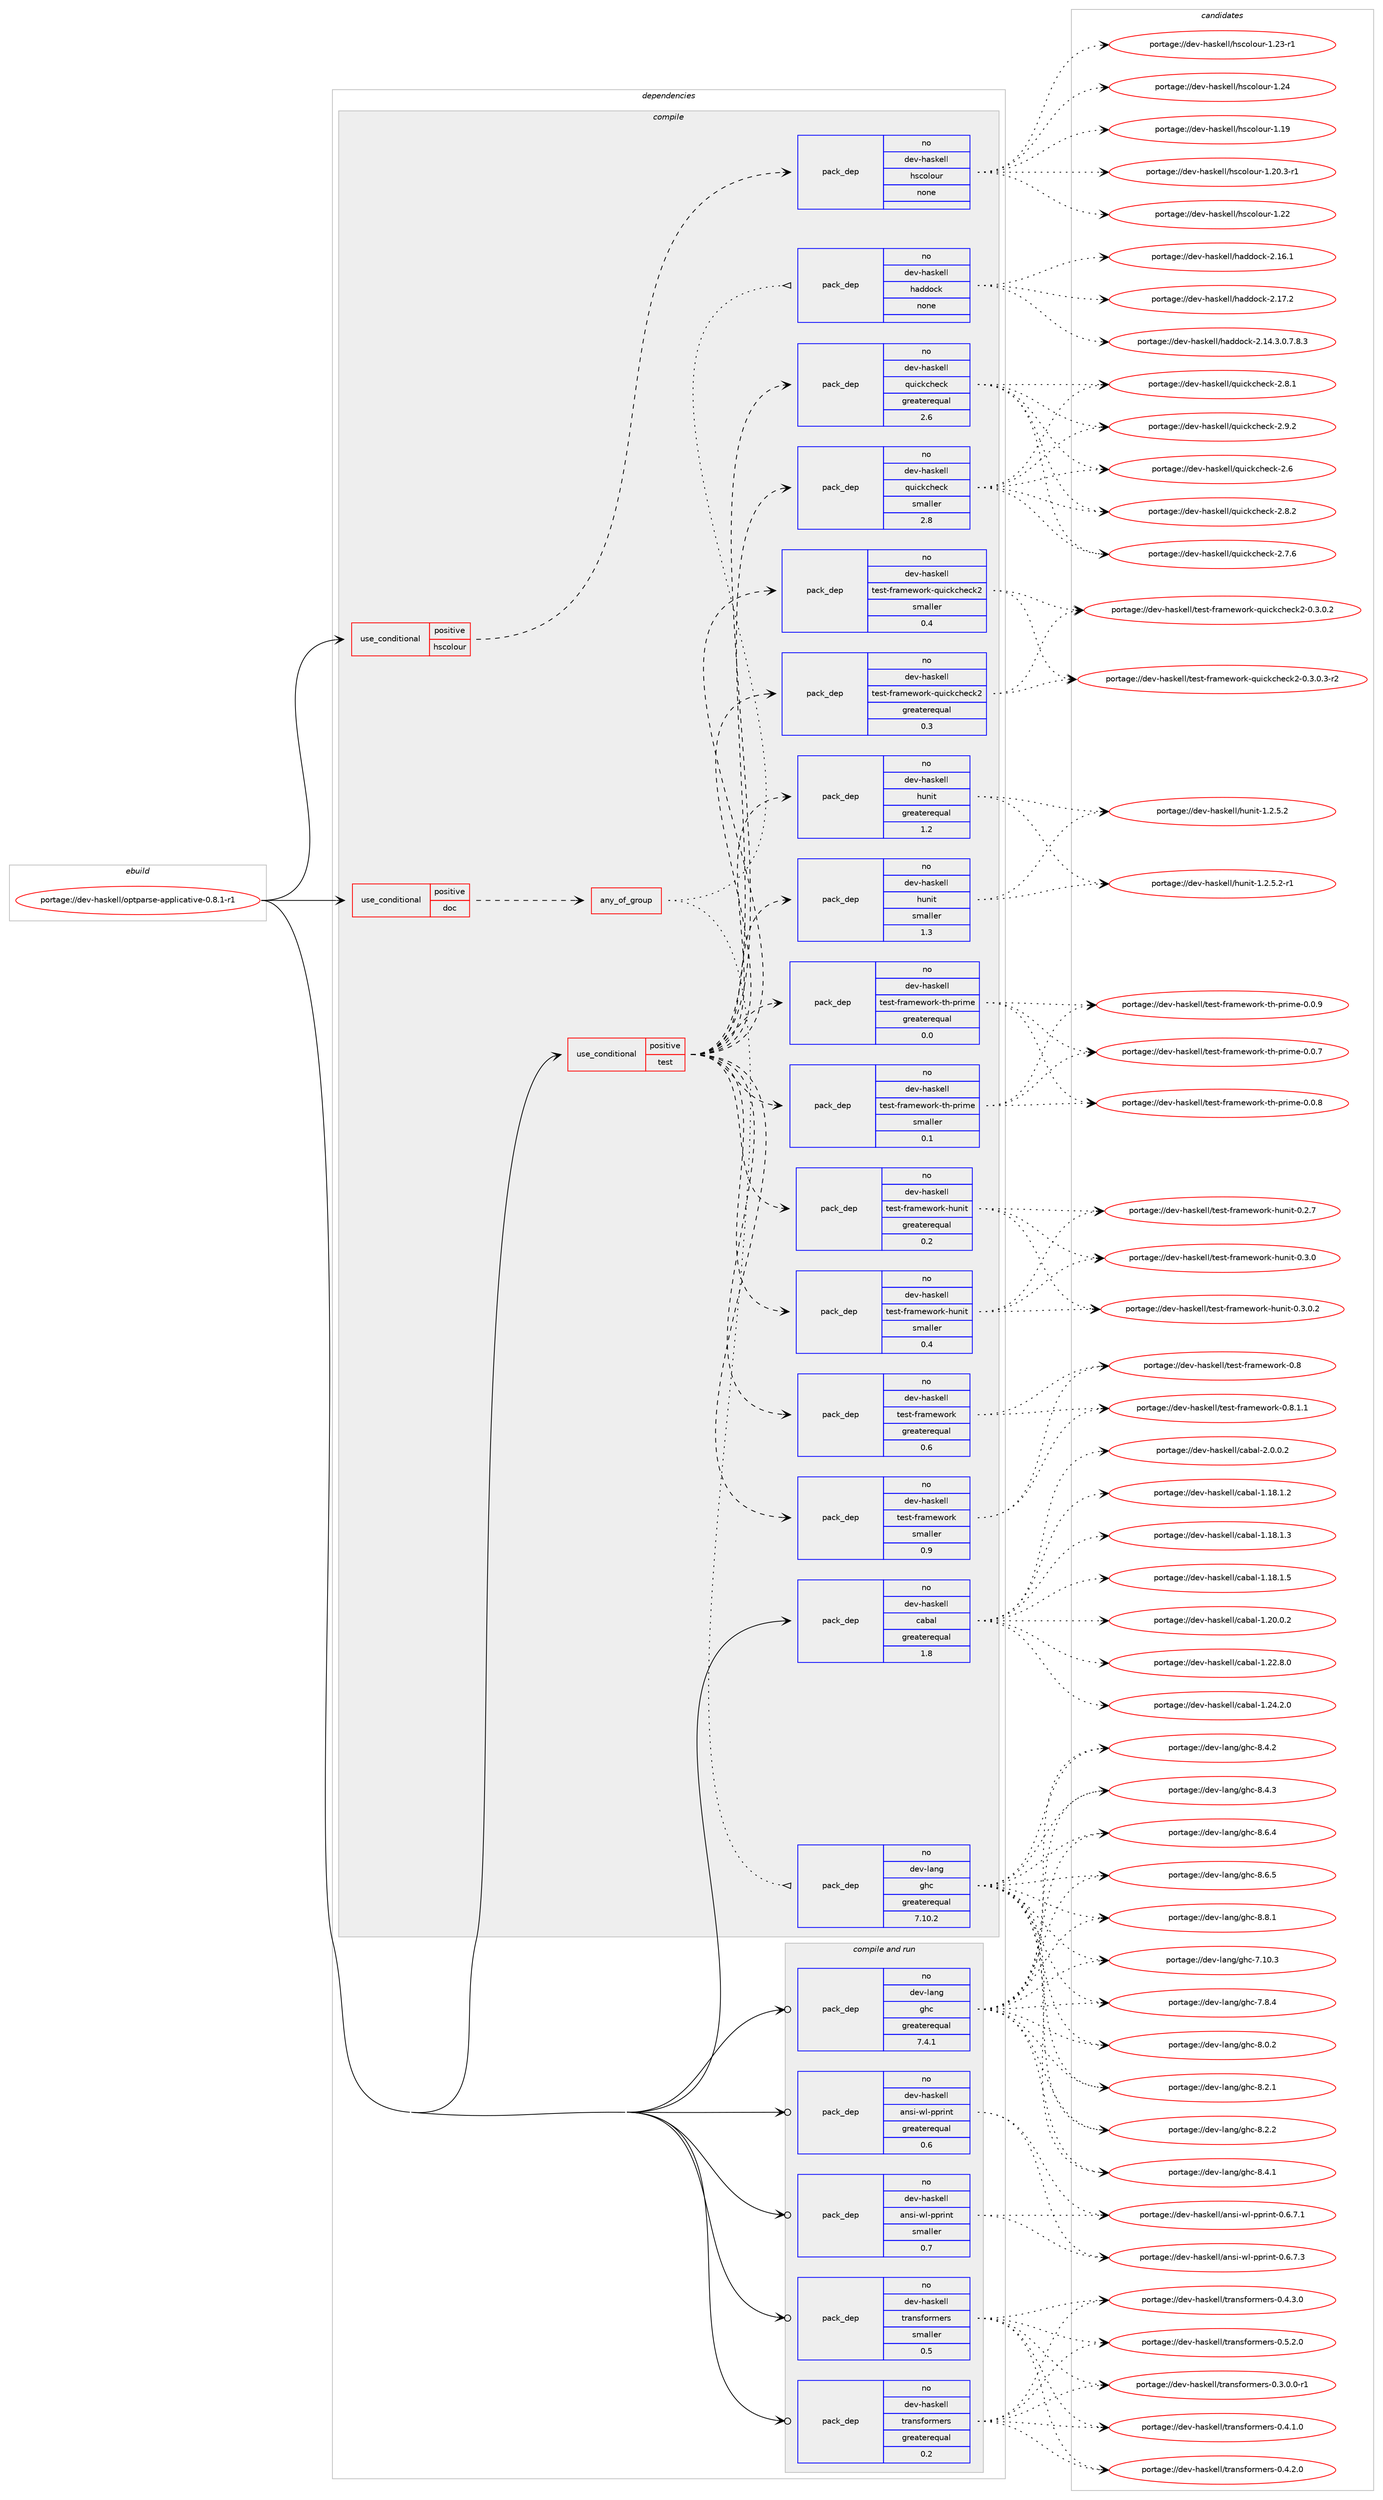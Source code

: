 digraph prolog {

# *************
# Graph options
# *************

newrank=true;
concentrate=true;
compound=true;
graph [rankdir=LR,fontname=Helvetica,fontsize=10,ranksep=1.5];#, ranksep=2.5, nodesep=0.2];
edge  [arrowhead=vee];
node  [fontname=Helvetica,fontsize=10];

# **********
# The ebuild
# **********

subgraph cluster_leftcol {
color=gray;
rank=same;
label=<<i>ebuild</i>>;
id [label="portage://dev-haskell/optparse-applicative-0.8.1-r1", color=red, width=4, href="../dev-haskell/optparse-applicative-0.8.1-r1.svg"];
}

# ****************
# The dependencies
# ****************

subgraph cluster_midcol {
color=gray;
label=<<i>dependencies</i>>;
subgraph cluster_compile {
fillcolor="#eeeeee";
style=filled;
label=<<i>compile</i>>;
subgraph cond16442 {
dependency75917 [label=<<TABLE BORDER="0" CELLBORDER="1" CELLSPACING="0" CELLPADDING="4"><TR><TD ROWSPAN="3" CELLPADDING="10">use_conditional</TD></TR><TR><TD>positive</TD></TR><TR><TD>doc</TD></TR></TABLE>>, shape=none, color=red];
subgraph any2121 {
dependency75918 [label=<<TABLE BORDER="0" CELLBORDER="1" CELLSPACING="0" CELLPADDING="4"><TR><TD CELLPADDING="10">any_of_group</TD></TR></TABLE>>, shape=none, color=red];subgraph pack57297 {
dependency75919 [label=<<TABLE BORDER="0" CELLBORDER="1" CELLSPACING="0" CELLPADDING="4" WIDTH="220"><TR><TD ROWSPAN="6" CELLPADDING="30">pack_dep</TD></TR><TR><TD WIDTH="110">no</TD></TR><TR><TD>dev-haskell</TD></TR><TR><TD>haddock</TD></TR><TR><TD>none</TD></TR><TR><TD></TD></TR></TABLE>>, shape=none, color=blue];
}
dependency75918:e -> dependency75919:w [weight=20,style="dotted",arrowhead="oinv"];
subgraph pack57298 {
dependency75920 [label=<<TABLE BORDER="0" CELLBORDER="1" CELLSPACING="0" CELLPADDING="4" WIDTH="220"><TR><TD ROWSPAN="6" CELLPADDING="30">pack_dep</TD></TR><TR><TD WIDTH="110">no</TD></TR><TR><TD>dev-lang</TD></TR><TR><TD>ghc</TD></TR><TR><TD>greaterequal</TD></TR><TR><TD>7.10.2</TD></TR></TABLE>>, shape=none, color=blue];
}
dependency75918:e -> dependency75920:w [weight=20,style="dotted",arrowhead="oinv"];
}
dependency75917:e -> dependency75918:w [weight=20,style="dashed",arrowhead="vee"];
}
id:e -> dependency75917:w [weight=20,style="solid",arrowhead="vee"];
subgraph cond16443 {
dependency75921 [label=<<TABLE BORDER="0" CELLBORDER="1" CELLSPACING="0" CELLPADDING="4"><TR><TD ROWSPAN="3" CELLPADDING="10">use_conditional</TD></TR><TR><TD>positive</TD></TR><TR><TD>hscolour</TD></TR></TABLE>>, shape=none, color=red];
subgraph pack57299 {
dependency75922 [label=<<TABLE BORDER="0" CELLBORDER="1" CELLSPACING="0" CELLPADDING="4" WIDTH="220"><TR><TD ROWSPAN="6" CELLPADDING="30">pack_dep</TD></TR><TR><TD WIDTH="110">no</TD></TR><TR><TD>dev-haskell</TD></TR><TR><TD>hscolour</TD></TR><TR><TD>none</TD></TR><TR><TD></TD></TR></TABLE>>, shape=none, color=blue];
}
dependency75921:e -> dependency75922:w [weight=20,style="dashed",arrowhead="vee"];
}
id:e -> dependency75921:w [weight=20,style="solid",arrowhead="vee"];
subgraph cond16444 {
dependency75923 [label=<<TABLE BORDER="0" CELLBORDER="1" CELLSPACING="0" CELLPADDING="4"><TR><TD ROWSPAN="3" CELLPADDING="10">use_conditional</TD></TR><TR><TD>positive</TD></TR><TR><TD>test</TD></TR></TABLE>>, shape=none, color=red];
subgraph pack57300 {
dependency75924 [label=<<TABLE BORDER="0" CELLBORDER="1" CELLSPACING="0" CELLPADDING="4" WIDTH="220"><TR><TD ROWSPAN="6" CELLPADDING="30">pack_dep</TD></TR><TR><TD WIDTH="110">no</TD></TR><TR><TD>dev-haskell</TD></TR><TR><TD>hunit</TD></TR><TR><TD>greaterequal</TD></TR><TR><TD>1.2</TD></TR></TABLE>>, shape=none, color=blue];
}
dependency75923:e -> dependency75924:w [weight=20,style="dashed",arrowhead="vee"];
subgraph pack57301 {
dependency75925 [label=<<TABLE BORDER="0" CELLBORDER="1" CELLSPACING="0" CELLPADDING="4" WIDTH="220"><TR><TD ROWSPAN="6" CELLPADDING="30">pack_dep</TD></TR><TR><TD WIDTH="110">no</TD></TR><TR><TD>dev-haskell</TD></TR><TR><TD>hunit</TD></TR><TR><TD>smaller</TD></TR><TR><TD>1.3</TD></TR></TABLE>>, shape=none, color=blue];
}
dependency75923:e -> dependency75925:w [weight=20,style="dashed",arrowhead="vee"];
subgraph pack57302 {
dependency75926 [label=<<TABLE BORDER="0" CELLBORDER="1" CELLSPACING="0" CELLPADDING="4" WIDTH="220"><TR><TD ROWSPAN="6" CELLPADDING="30">pack_dep</TD></TR><TR><TD WIDTH="110">no</TD></TR><TR><TD>dev-haskell</TD></TR><TR><TD>quickcheck</TD></TR><TR><TD>greaterequal</TD></TR><TR><TD>2.6</TD></TR></TABLE>>, shape=none, color=blue];
}
dependency75923:e -> dependency75926:w [weight=20,style="dashed",arrowhead="vee"];
subgraph pack57303 {
dependency75927 [label=<<TABLE BORDER="0" CELLBORDER="1" CELLSPACING="0" CELLPADDING="4" WIDTH="220"><TR><TD ROWSPAN="6" CELLPADDING="30">pack_dep</TD></TR><TR><TD WIDTH="110">no</TD></TR><TR><TD>dev-haskell</TD></TR><TR><TD>quickcheck</TD></TR><TR><TD>smaller</TD></TR><TR><TD>2.8</TD></TR></TABLE>>, shape=none, color=blue];
}
dependency75923:e -> dependency75927:w [weight=20,style="dashed",arrowhead="vee"];
subgraph pack57304 {
dependency75928 [label=<<TABLE BORDER="0" CELLBORDER="1" CELLSPACING="0" CELLPADDING="4" WIDTH="220"><TR><TD ROWSPAN="6" CELLPADDING="30">pack_dep</TD></TR><TR><TD WIDTH="110">no</TD></TR><TR><TD>dev-haskell</TD></TR><TR><TD>test-framework</TD></TR><TR><TD>greaterequal</TD></TR><TR><TD>0.6</TD></TR></TABLE>>, shape=none, color=blue];
}
dependency75923:e -> dependency75928:w [weight=20,style="dashed",arrowhead="vee"];
subgraph pack57305 {
dependency75929 [label=<<TABLE BORDER="0" CELLBORDER="1" CELLSPACING="0" CELLPADDING="4" WIDTH="220"><TR><TD ROWSPAN="6" CELLPADDING="30">pack_dep</TD></TR><TR><TD WIDTH="110">no</TD></TR><TR><TD>dev-haskell</TD></TR><TR><TD>test-framework</TD></TR><TR><TD>smaller</TD></TR><TR><TD>0.9</TD></TR></TABLE>>, shape=none, color=blue];
}
dependency75923:e -> dependency75929:w [weight=20,style="dashed",arrowhead="vee"];
subgraph pack57306 {
dependency75930 [label=<<TABLE BORDER="0" CELLBORDER="1" CELLSPACING="0" CELLPADDING="4" WIDTH="220"><TR><TD ROWSPAN="6" CELLPADDING="30">pack_dep</TD></TR><TR><TD WIDTH="110">no</TD></TR><TR><TD>dev-haskell</TD></TR><TR><TD>test-framework-hunit</TD></TR><TR><TD>greaterequal</TD></TR><TR><TD>0.2</TD></TR></TABLE>>, shape=none, color=blue];
}
dependency75923:e -> dependency75930:w [weight=20,style="dashed",arrowhead="vee"];
subgraph pack57307 {
dependency75931 [label=<<TABLE BORDER="0" CELLBORDER="1" CELLSPACING="0" CELLPADDING="4" WIDTH="220"><TR><TD ROWSPAN="6" CELLPADDING="30">pack_dep</TD></TR><TR><TD WIDTH="110">no</TD></TR><TR><TD>dev-haskell</TD></TR><TR><TD>test-framework-hunit</TD></TR><TR><TD>smaller</TD></TR><TR><TD>0.4</TD></TR></TABLE>>, shape=none, color=blue];
}
dependency75923:e -> dependency75931:w [weight=20,style="dashed",arrowhead="vee"];
subgraph pack57308 {
dependency75932 [label=<<TABLE BORDER="0" CELLBORDER="1" CELLSPACING="0" CELLPADDING="4" WIDTH="220"><TR><TD ROWSPAN="6" CELLPADDING="30">pack_dep</TD></TR><TR><TD WIDTH="110">no</TD></TR><TR><TD>dev-haskell</TD></TR><TR><TD>test-framework-quickcheck2</TD></TR><TR><TD>greaterequal</TD></TR><TR><TD>0.3</TD></TR></TABLE>>, shape=none, color=blue];
}
dependency75923:e -> dependency75932:w [weight=20,style="dashed",arrowhead="vee"];
subgraph pack57309 {
dependency75933 [label=<<TABLE BORDER="0" CELLBORDER="1" CELLSPACING="0" CELLPADDING="4" WIDTH="220"><TR><TD ROWSPAN="6" CELLPADDING="30">pack_dep</TD></TR><TR><TD WIDTH="110">no</TD></TR><TR><TD>dev-haskell</TD></TR><TR><TD>test-framework-quickcheck2</TD></TR><TR><TD>smaller</TD></TR><TR><TD>0.4</TD></TR></TABLE>>, shape=none, color=blue];
}
dependency75923:e -> dependency75933:w [weight=20,style="dashed",arrowhead="vee"];
subgraph pack57310 {
dependency75934 [label=<<TABLE BORDER="0" CELLBORDER="1" CELLSPACING="0" CELLPADDING="4" WIDTH="220"><TR><TD ROWSPAN="6" CELLPADDING="30">pack_dep</TD></TR><TR><TD WIDTH="110">no</TD></TR><TR><TD>dev-haskell</TD></TR><TR><TD>test-framework-th-prime</TD></TR><TR><TD>greaterequal</TD></TR><TR><TD>0.0</TD></TR></TABLE>>, shape=none, color=blue];
}
dependency75923:e -> dependency75934:w [weight=20,style="dashed",arrowhead="vee"];
subgraph pack57311 {
dependency75935 [label=<<TABLE BORDER="0" CELLBORDER="1" CELLSPACING="0" CELLPADDING="4" WIDTH="220"><TR><TD ROWSPAN="6" CELLPADDING="30">pack_dep</TD></TR><TR><TD WIDTH="110">no</TD></TR><TR><TD>dev-haskell</TD></TR><TR><TD>test-framework-th-prime</TD></TR><TR><TD>smaller</TD></TR><TR><TD>0.1</TD></TR></TABLE>>, shape=none, color=blue];
}
dependency75923:e -> dependency75935:w [weight=20,style="dashed",arrowhead="vee"];
}
id:e -> dependency75923:w [weight=20,style="solid",arrowhead="vee"];
subgraph pack57312 {
dependency75936 [label=<<TABLE BORDER="0" CELLBORDER="1" CELLSPACING="0" CELLPADDING="4" WIDTH="220"><TR><TD ROWSPAN="6" CELLPADDING="30">pack_dep</TD></TR><TR><TD WIDTH="110">no</TD></TR><TR><TD>dev-haskell</TD></TR><TR><TD>cabal</TD></TR><TR><TD>greaterequal</TD></TR><TR><TD>1.8</TD></TR></TABLE>>, shape=none, color=blue];
}
id:e -> dependency75936:w [weight=20,style="solid",arrowhead="vee"];
}
subgraph cluster_compileandrun {
fillcolor="#eeeeee";
style=filled;
label=<<i>compile and run</i>>;
subgraph pack57313 {
dependency75937 [label=<<TABLE BORDER="0" CELLBORDER="1" CELLSPACING="0" CELLPADDING="4" WIDTH="220"><TR><TD ROWSPAN="6" CELLPADDING="30">pack_dep</TD></TR><TR><TD WIDTH="110">no</TD></TR><TR><TD>dev-haskell</TD></TR><TR><TD>ansi-wl-pprint</TD></TR><TR><TD>greaterequal</TD></TR><TR><TD>0.6</TD></TR></TABLE>>, shape=none, color=blue];
}
id:e -> dependency75937:w [weight=20,style="solid",arrowhead="odotvee"];
subgraph pack57314 {
dependency75938 [label=<<TABLE BORDER="0" CELLBORDER="1" CELLSPACING="0" CELLPADDING="4" WIDTH="220"><TR><TD ROWSPAN="6" CELLPADDING="30">pack_dep</TD></TR><TR><TD WIDTH="110">no</TD></TR><TR><TD>dev-haskell</TD></TR><TR><TD>ansi-wl-pprint</TD></TR><TR><TD>smaller</TD></TR><TR><TD>0.7</TD></TR></TABLE>>, shape=none, color=blue];
}
id:e -> dependency75938:w [weight=20,style="solid",arrowhead="odotvee"];
subgraph pack57315 {
dependency75939 [label=<<TABLE BORDER="0" CELLBORDER="1" CELLSPACING="0" CELLPADDING="4" WIDTH="220"><TR><TD ROWSPAN="6" CELLPADDING="30">pack_dep</TD></TR><TR><TD WIDTH="110">no</TD></TR><TR><TD>dev-haskell</TD></TR><TR><TD>transformers</TD></TR><TR><TD>greaterequal</TD></TR><TR><TD>0.2</TD></TR></TABLE>>, shape=none, color=blue];
}
id:e -> dependency75939:w [weight=20,style="solid",arrowhead="odotvee"];
subgraph pack57316 {
dependency75940 [label=<<TABLE BORDER="0" CELLBORDER="1" CELLSPACING="0" CELLPADDING="4" WIDTH="220"><TR><TD ROWSPAN="6" CELLPADDING="30">pack_dep</TD></TR><TR><TD WIDTH="110">no</TD></TR><TR><TD>dev-haskell</TD></TR><TR><TD>transformers</TD></TR><TR><TD>smaller</TD></TR><TR><TD>0.5</TD></TR></TABLE>>, shape=none, color=blue];
}
id:e -> dependency75940:w [weight=20,style="solid",arrowhead="odotvee"];
subgraph pack57317 {
dependency75941 [label=<<TABLE BORDER="0" CELLBORDER="1" CELLSPACING="0" CELLPADDING="4" WIDTH="220"><TR><TD ROWSPAN="6" CELLPADDING="30">pack_dep</TD></TR><TR><TD WIDTH="110">no</TD></TR><TR><TD>dev-lang</TD></TR><TR><TD>ghc</TD></TR><TR><TD>greaterequal</TD></TR><TR><TD>7.4.1</TD></TR></TABLE>>, shape=none, color=blue];
}
id:e -> dependency75941:w [weight=20,style="solid",arrowhead="odotvee"];
}
subgraph cluster_run {
fillcolor="#eeeeee";
style=filled;
label=<<i>run</i>>;
}
}

# **************
# The candidates
# **************

subgraph cluster_choices {
rank=same;
color=gray;
label=<<i>candidates</i>>;

subgraph choice57297 {
color=black;
nodesep=1;
choiceportage1001011184510497115107101108108471049710010011199107455046495246514648465546564651 [label="portage://dev-haskell/haddock-2.14.3.0.7.8.3", color=red, width=4,href="../dev-haskell/haddock-2.14.3.0.7.8.3.svg"];
choiceportage100101118451049711510710110810847104971001001119910745504649544649 [label="portage://dev-haskell/haddock-2.16.1", color=red, width=4,href="../dev-haskell/haddock-2.16.1.svg"];
choiceportage100101118451049711510710110810847104971001001119910745504649554650 [label="portage://dev-haskell/haddock-2.17.2", color=red, width=4,href="../dev-haskell/haddock-2.17.2.svg"];
dependency75919:e -> choiceportage1001011184510497115107101108108471049710010011199107455046495246514648465546564651:w [style=dotted,weight="100"];
dependency75919:e -> choiceportage100101118451049711510710110810847104971001001119910745504649544649:w [style=dotted,weight="100"];
dependency75919:e -> choiceportage100101118451049711510710110810847104971001001119910745504649554650:w [style=dotted,weight="100"];
}
subgraph choice57298 {
color=black;
nodesep=1;
choiceportage1001011184510897110103471031049945554649484651 [label="portage://dev-lang/ghc-7.10.3", color=red, width=4,href="../dev-lang/ghc-7.10.3.svg"];
choiceportage10010111845108971101034710310499455546564652 [label="portage://dev-lang/ghc-7.8.4", color=red, width=4,href="../dev-lang/ghc-7.8.4.svg"];
choiceportage10010111845108971101034710310499455646484650 [label="portage://dev-lang/ghc-8.0.2", color=red, width=4,href="../dev-lang/ghc-8.0.2.svg"];
choiceportage10010111845108971101034710310499455646504649 [label="portage://dev-lang/ghc-8.2.1", color=red, width=4,href="../dev-lang/ghc-8.2.1.svg"];
choiceportage10010111845108971101034710310499455646504650 [label="portage://dev-lang/ghc-8.2.2", color=red, width=4,href="../dev-lang/ghc-8.2.2.svg"];
choiceportage10010111845108971101034710310499455646524649 [label="portage://dev-lang/ghc-8.4.1", color=red, width=4,href="../dev-lang/ghc-8.4.1.svg"];
choiceportage10010111845108971101034710310499455646524650 [label="portage://dev-lang/ghc-8.4.2", color=red, width=4,href="../dev-lang/ghc-8.4.2.svg"];
choiceportage10010111845108971101034710310499455646524651 [label="portage://dev-lang/ghc-8.4.3", color=red, width=4,href="../dev-lang/ghc-8.4.3.svg"];
choiceportage10010111845108971101034710310499455646544652 [label="portage://dev-lang/ghc-8.6.4", color=red, width=4,href="../dev-lang/ghc-8.6.4.svg"];
choiceportage10010111845108971101034710310499455646544653 [label="portage://dev-lang/ghc-8.6.5", color=red, width=4,href="../dev-lang/ghc-8.6.5.svg"];
choiceportage10010111845108971101034710310499455646564649 [label="portage://dev-lang/ghc-8.8.1", color=red, width=4,href="../dev-lang/ghc-8.8.1.svg"];
dependency75920:e -> choiceportage1001011184510897110103471031049945554649484651:w [style=dotted,weight="100"];
dependency75920:e -> choiceportage10010111845108971101034710310499455546564652:w [style=dotted,weight="100"];
dependency75920:e -> choiceportage10010111845108971101034710310499455646484650:w [style=dotted,weight="100"];
dependency75920:e -> choiceportage10010111845108971101034710310499455646504649:w [style=dotted,weight="100"];
dependency75920:e -> choiceportage10010111845108971101034710310499455646504650:w [style=dotted,weight="100"];
dependency75920:e -> choiceportage10010111845108971101034710310499455646524649:w [style=dotted,weight="100"];
dependency75920:e -> choiceportage10010111845108971101034710310499455646524650:w [style=dotted,weight="100"];
dependency75920:e -> choiceportage10010111845108971101034710310499455646524651:w [style=dotted,weight="100"];
dependency75920:e -> choiceportage10010111845108971101034710310499455646544652:w [style=dotted,weight="100"];
dependency75920:e -> choiceportage10010111845108971101034710310499455646544653:w [style=dotted,weight="100"];
dependency75920:e -> choiceportage10010111845108971101034710310499455646564649:w [style=dotted,weight="100"];
}
subgraph choice57299 {
color=black;
nodesep=1;
choiceportage100101118451049711510710110810847104115991111081111171144549464957 [label="portage://dev-haskell/hscolour-1.19", color=red, width=4,href="../dev-haskell/hscolour-1.19.svg"];
choiceportage10010111845104971151071011081084710411599111108111117114454946504846514511449 [label="portage://dev-haskell/hscolour-1.20.3-r1", color=red, width=4,href="../dev-haskell/hscolour-1.20.3-r1.svg"];
choiceportage100101118451049711510710110810847104115991111081111171144549465050 [label="portage://dev-haskell/hscolour-1.22", color=red, width=4,href="../dev-haskell/hscolour-1.22.svg"];
choiceportage1001011184510497115107101108108471041159911110811111711445494650514511449 [label="portage://dev-haskell/hscolour-1.23-r1", color=red, width=4,href="../dev-haskell/hscolour-1.23-r1.svg"];
choiceportage100101118451049711510710110810847104115991111081111171144549465052 [label="portage://dev-haskell/hscolour-1.24", color=red, width=4,href="../dev-haskell/hscolour-1.24.svg"];
dependency75922:e -> choiceportage100101118451049711510710110810847104115991111081111171144549464957:w [style=dotted,weight="100"];
dependency75922:e -> choiceportage10010111845104971151071011081084710411599111108111117114454946504846514511449:w [style=dotted,weight="100"];
dependency75922:e -> choiceportage100101118451049711510710110810847104115991111081111171144549465050:w [style=dotted,weight="100"];
dependency75922:e -> choiceportage1001011184510497115107101108108471041159911110811111711445494650514511449:w [style=dotted,weight="100"];
dependency75922:e -> choiceportage100101118451049711510710110810847104115991111081111171144549465052:w [style=dotted,weight="100"];
}
subgraph choice57300 {
color=black;
nodesep=1;
choiceportage1001011184510497115107101108108471041171101051164549465046534650 [label="portage://dev-haskell/hunit-1.2.5.2", color=red, width=4,href="../dev-haskell/hunit-1.2.5.2.svg"];
choiceportage10010111845104971151071011081084710411711010511645494650465346504511449 [label="portage://dev-haskell/hunit-1.2.5.2-r1", color=red, width=4,href="../dev-haskell/hunit-1.2.5.2-r1.svg"];
dependency75924:e -> choiceportage1001011184510497115107101108108471041171101051164549465046534650:w [style=dotted,weight="100"];
dependency75924:e -> choiceportage10010111845104971151071011081084710411711010511645494650465346504511449:w [style=dotted,weight="100"];
}
subgraph choice57301 {
color=black;
nodesep=1;
choiceportage1001011184510497115107101108108471041171101051164549465046534650 [label="portage://dev-haskell/hunit-1.2.5.2", color=red, width=4,href="../dev-haskell/hunit-1.2.5.2.svg"];
choiceportage10010111845104971151071011081084710411711010511645494650465346504511449 [label="portage://dev-haskell/hunit-1.2.5.2-r1", color=red, width=4,href="../dev-haskell/hunit-1.2.5.2-r1.svg"];
dependency75925:e -> choiceportage1001011184510497115107101108108471041171101051164549465046534650:w [style=dotted,weight="100"];
dependency75925:e -> choiceportage10010111845104971151071011081084710411711010511645494650465346504511449:w [style=dotted,weight="100"];
}
subgraph choice57302 {
color=black;
nodesep=1;
choiceportage10010111845104971151071011081084711311710599107991041019910745504654 [label="portage://dev-haskell/quickcheck-2.6", color=red, width=4,href="../dev-haskell/quickcheck-2.6.svg"];
choiceportage100101118451049711510710110810847113117105991079910410199107455046554654 [label="portage://dev-haskell/quickcheck-2.7.6", color=red, width=4,href="../dev-haskell/quickcheck-2.7.6.svg"];
choiceportage100101118451049711510710110810847113117105991079910410199107455046564649 [label="portage://dev-haskell/quickcheck-2.8.1", color=red, width=4,href="../dev-haskell/quickcheck-2.8.1.svg"];
choiceportage100101118451049711510710110810847113117105991079910410199107455046564650 [label="portage://dev-haskell/quickcheck-2.8.2", color=red, width=4,href="../dev-haskell/quickcheck-2.8.2.svg"];
choiceportage100101118451049711510710110810847113117105991079910410199107455046574650 [label="portage://dev-haskell/quickcheck-2.9.2", color=red, width=4,href="../dev-haskell/quickcheck-2.9.2.svg"];
dependency75926:e -> choiceportage10010111845104971151071011081084711311710599107991041019910745504654:w [style=dotted,weight="100"];
dependency75926:e -> choiceportage100101118451049711510710110810847113117105991079910410199107455046554654:w [style=dotted,weight="100"];
dependency75926:e -> choiceportage100101118451049711510710110810847113117105991079910410199107455046564649:w [style=dotted,weight="100"];
dependency75926:e -> choiceportage100101118451049711510710110810847113117105991079910410199107455046564650:w [style=dotted,weight="100"];
dependency75926:e -> choiceportage100101118451049711510710110810847113117105991079910410199107455046574650:w [style=dotted,weight="100"];
}
subgraph choice57303 {
color=black;
nodesep=1;
choiceportage10010111845104971151071011081084711311710599107991041019910745504654 [label="portage://dev-haskell/quickcheck-2.6", color=red, width=4,href="../dev-haskell/quickcheck-2.6.svg"];
choiceportage100101118451049711510710110810847113117105991079910410199107455046554654 [label="portage://dev-haskell/quickcheck-2.7.6", color=red, width=4,href="../dev-haskell/quickcheck-2.7.6.svg"];
choiceportage100101118451049711510710110810847113117105991079910410199107455046564649 [label="portage://dev-haskell/quickcheck-2.8.1", color=red, width=4,href="../dev-haskell/quickcheck-2.8.1.svg"];
choiceportage100101118451049711510710110810847113117105991079910410199107455046564650 [label="portage://dev-haskell/quickcheck-2.8.2", color=red, width=4,href="../dev-haskell/quickcheck-2.8.2.svg"];
choiceportage100101118451049711510710110810847113117105991079910410199107455046574650 [label="portage://dev-haskell/quickcheck-2.9.2", color=red, width=4,href="../dev-haskell/quickcheck-2.9.2.svg"];
dependency75927:e -> choiceportage10010111845104971151071011081084711311710599107991041019910745504654:w [style=dotted,weight="100"];
dependency75927:e -> choiceportage100101118451049711510710110810847113117105991079910410199107455046554654:w [style=dotted,weight="100"];
dependency75927:e -> choiceportage100101118451049711510710110810847113117105991079910410199107455046564649:w [style=dotted,weight="100"];
dependency75927:e -> choiceportage100101118451049711510710110810847113117105991079910410199107455046564650:w [style=dotted,weight="100"];
dependency75927:e -> choiceportage100101118451049711510710110810847113117105991079910410199107455046574650:w [style=dotted,weight="100"];
}
subgraph choice57304 {
color=black;
nodesep=1;
choiceportage100101118451049711510710110810847116101115116451021149710910111911111410745484656 [label="portage://dev-haskell/test-framework-0.8", color=red, width=4,href="../dev-haskell/test-framework-0.8.svg"];
choiceportage10010111845104971151071011081084711610111511645102114971091011191111141074548465646494649 [label="portage://dev-haskell/test-framework-0.8.1.1", color=red, width=4,href="../dev-haskell/test-framework-0.8.1.1.svg"];
dependency75928:e -> choiceportage100101118451049711510710110810847116101115116451021149710910111911111410745484656:w [style=dotted,weight="100"];
dependency75928:e -> choiceportage10010111845104971151071011081084711610111511645102114971091011191111141074548465646494649:w [style=dotted,weight="100"];
}
subgraph choice57305 {
color=black;
nodesep=1;
choiceportage100101118451049711510710110810847116101115116451021149710910111911111410745484656 [label="portage://dev-haskell/test-framework-0.8", color=red, width=4,href="../dev-haskell/test-framework-0.8.svg"];
choiceportage10010111845104971151071011081084711610111511645102114971091011191111141074548465646494649 [label="portage://dev-haskell/test-framework-0.8.1.1", color=red, width=4,href="../dev-haskell/test-framework-0.8.1.1.svg"];
dependency75929:e -> choiceportage100101118451049711510710110810847116101115116451021149710910111911111410745484656:w [style=dotted,weight="100"];
dependency75929:e -> choiceportage10010111845104971151071011081084711610111511645102114971091011191111141074548465646494649:w [style=dotted,weight="100"];
}
subgraph choice57306 {
color=black;
nodesep=1;
choiceportage100101118451049711510710110810847116101115116451021149710910111911111410745104117110105116454846504655 [label="portage://dev-haskell/test-framework-hunit-0.2.7", color=red, width=4,href="../dev-haskell/test-framework-hunit-0.2.7.svg"];
choiceportage100101118451049711510710110810847116101115116451021149710910111911111410745104117110105116454846514648 [label="portage://dev-haskell/test-framework-hunit-0.3.0", color=red, width=4,href="../dev-haskell/test-framework-hunit-0.3.0.svg"];
choiceportage1001011184510497115107101108108471161011151164510211497109101119111114107451041171101051164548465146484650 [label="portage://dev-haskell/test-framework-hunit-0.3.0.2", color=red, width=4,href="../dev-haskell/test-framework-hunit-0.3.0.2.svg"];
dependency75930:e -> choiceportage100101118451049711510710110810847116101115116451021149710910111911111410745104117110105116454846504655:w [style=dotted,weight="100"];
dependency75930:e -> choiceportage100101118451049711510710110810847116101115116451021149710910111911111410745104117110105116454846514648:w [style=dotted,weight="100"];
dependency75930:e -> choiceportage1001011184510497115107101108108471161011151164510211497109101119111114107451041171101051164548465146484650:w [style=dotted,weight="100"];
}
subgraph choice57307 {
color=black;
nodesep=1;
choiceportage100101118451049711510710110810847116101115116451021149710910111911111410745104117110105116454846504655 [label="portage://dev-haskell/test-framework-hunit-0.2.7", color=red, width=4,href="../dev-haskell/test-framework-hunit-0.2.7.svg"];
choiceportage100101118451049711510710110810847116101115116451021149710910111911111410745104117110105116454846514648 [label="portage://dev-haskell/test-framework-hunit-0.3.0", color=red, width=4,href="../dev-haskell/test-framework-hunit-0.3.0.svg"];
choiceportage1001011184510497115107101108108471161011151164510211497109101119111114107451041171101051164548465146484650 [label="portage://dev-haskell/test-framework-hunit-0.3.0.2", color=red, width=4,href="../dev-haskell/test-framework-hunit-0.3.0.2.svg"];
dependency75931:e -> choiceportage100101118451049711510710110810847116101115116451021149710910111911111410745104117110105116454846504655:w [style=dotted,weight="100"];
dependency75931:e -> choiceportage100101118451049711510710110810847116101115116451021149710910111911111410745104117110105116454846514648:w [style=dotted,weight="100"];
dependency75931:e -> choiceportage1001011184510497115107101108108471161011151164510211497109101119111114107451041171101051164548465146484650:w [style=dotted,weight="100"];
}
subgraph choice57308 {
color=black;
nodesep=1;
choiceportage100101118451049711510710110810847116101115116451021149710910111911111410745113117105991079910410199107504548465146484650 [label="portage://dev-haskell/test-framework-quickcheck2-0.3.0.2", color=red, width=4,href="../dev-haskell/test-framework-quickcheck2-0.3.0.2.svg"];
choiceportage1001011184510497115107101108108471161011151164510211497109101119111114107451131171059910799104101991075045484651464846514511450 [label="portage://dev-haskell/test-framework-quickcheck2-0.3.0.3-r2", color=red, width=4,href="../dev-haskell/test-framework-quickcheck2-0.3.0.3-r2.svg"];
dependency75932:e -> choiceportage100101118451049711510710110810847116101115116451021149710910111911111410745113117105991079910410199107504548465146484650:w [style=dotted,weight="100"];
dependency75932:e -> choiceportage1001011184510497115107101108108471161011151164510211497109101119111114107451131171059910799104101991075045484651464846514511450:w [style=dotted,weight="100"];
}
subgraph choice57309 {
color=black;
nodesep=1;
choiceportage100101118451049711510710110810847116101115116451021149710910111911111410745113117105991079910410199107504548465146484650 [label="portage://dev-haskell/test-framework-quickcheck2-0.3.0.2", color=red, width=4,href="../dev-haskell/test-framework-quickcheck2-0.3.0.2.svg"];
choiceportage1001011184510497115107101108108471161011151164510211497109101119111114107451131171059910799104101991075045484651464846514511450 [label="portage://dev-haskell/test-framework-quickcheck2-0.3.0.3-r2", color=red, width=4,href="../dev-haskell/test-framework-quickcheck2-0.3.0.3-r2.svg"];
dependency75933:e -> choiceportage100101118451049711510710110810847116101115116451021149710910111911111410745113117105991079910410199107504548465146484650:w [style=dotted,weight="100"];
dependency75933:e -> choiceportage1001011184510497115107101108108471161011151164510211497109101119111114107451131171059910799104101991075045484651464846514511450:w [style=dotted,weight="100"];
}
subgraph choice57310 {
color=black;
nodesep=1;
choiceportage10010111845104971151071011081084711610111511645102114971091011191111141074511610445112114105109101454846484655 [label="portage://dev-haskell/test-framework-th-prime-0.0.7", color=red, width=4,href="../dev-haskell/test-framework-th-prime-0.0.7.svg"];
choiceportage10010111845104971151071011081084711610111511645102114971091011191111141074511610445112114105109101454846484656 [label="portage://dev-haskell/test-framework-th-prime-0.0.8", color=red, width=4,href="../dev-haskell/test-framework-th-prime-0.0.8.svg"];
choiceportage10010111845104971151071011081084711610111511645102114971091011191111141074511610445112114105109101454846484657 [label="portage://dev-haskell/test-framework-th-prime-0.0.9", color=red, width=4,href="../dev-haskell/test-framework-th-prime-0.0.9.svg"];
dependency75934:e -> choiceportage10010111845104971151071011081084711610111511645102114971091011191111141074511610445112114105109101454846484655:w [style=dotted,weight="100"];
dependency75934:e -> choiceportage10010111845104971151071011081084711610111511645102114971091011191111141074511610445112114105109101454846484656:w [style=dotted,weight="100"];
dependency75934:e -> choiceportage10010111845104971151071011081084711610111511645102114971091011191111141074511610445112114105109101454846484657:w [style=dotted,weight="100"];
}
subgraph choice57311 {
color=black;
nodesep=1;
choiceportage10010111845104971151071011081084711610111511645102114971091011191111141074511610445112114105109101454846484655 [label="portage://dev-haskell/test-framework-th-prime-0.0.7", color=red, width=4,href="../dev-haskell/test-framework-th-prime-0.0.7.svg"];
choiceportage10010111845104971151071011081084711610111511645102114971091011191111141074511610445112114105109101454846484656 [label="portage://dev-haskell/test-framework-th-prime-0.0.8", color=red, width=4,href="../dev-haskell/test-framework-th-prime-0.0.8.svg"];
choiceportage10010111845104971151071011081084711610111511645102114971091011191111141074511610445112114105109101454846484657 [label="portage://dev-haskell/test-framework-th-prime-0.0.9", color=red, width=4,href="../dev-haskell/test-framework-th-prime-0.0.9.svg"];
dependency75935:e -> choiceportage10010111845104971151071011081084711610111511645102114971091011191111141074511610445112114105109101454846484655:w [style=dotted,weight="100"];
dependency75935:e -> choiceportage10010111845104971151071011081084711610111511645102114971091011191111141074511610445112114105109101454846484656:w [style=dotted,weight="100"];
dependency75935:e -> choiceportage10010111845104971151071011081084711610111511645102114971091011191111141074511610445112114105109101454846484657:w [style=dotted,weight="100"];
}
subgraph choice57312 {
color=black;
nodesep=1;
choiceportage10010111845104971151071011081084799979897108454946495646494650 [label="portage://dev-haskell/cabal-1.18.1.2", color=red, width=4,href="../dev-haskell/cabal-1.18.1.2.svg"];
choiceportage10010111845104971151071011081084799979897108454946495646494651 [label="portage://dev-haskell/cabal-1.18.1.3", color=red, width=4,href="../dev-haskell/cabal-1.18.1.3.svg"];
choiceportage10010111845104971151071011081084799979897108454946495646494653 [label="portage://dev-haskell/cabal-1.18.1.5", color=red, width=4,href="../dev-haskell/cabal-1.18.1.5.svg"];
choiceportage10010111845104971151071011081084799979897108454946504846484650 [label="portage://dev-haskell/cabal-1.20.0.2", color=red, width=4,href="../dev-haskell/cabal-1.20.0.2.svg"];
choiceportage10010111845104971151071011081084799979897108454946505046564648 [label="portage://dev-haskell/cabal-1.22.8.0", color=red, width=4,href="../dev-haskell/cabal-1.22.8.0.svg"];
choiceportage10010111845104971151071011081084799979897108454946505246504648 [label="portage://dev-haskell/cabal-1.24.2.0", color=red, width=4,href="../dev-haskell/cabal-1.24.2.0.svg"];
choiceportage100101118451049711510710110810847999798971084550464846484650 [label="portage://dev-haskell/cabal-2.0.0.2", color=red, width=4,href="../dev-haskell/cabal-2.0.0.2.svg"];
dependency75936:e -> choiceportage10010111845104971151071011081084799979897108454946495646494650:w [style=dotted,weight="100"];
dependency75936:e -> choiceportage10010111845104971151071011081084799979897108454946495646494651:w [style=dotted,weight="100"];
dependency75936:e -> choiceportage10010111845104971151071011081084799979897108454946495646494653:w [style=dotted,weight="100"];
dependency75936:e -> choiceportage10010111845104971151071011081084799979897108454946504846484650:w [style=dotted,weight="100"];
dependency75936:e -> choiceportage10010111845104971151071011081084799979897108454946505046564648:w [style=dotted,weight="100"];
dependency75936:e -> choiceportage10010111845104971151071011081084799979897108454946505246504648:w [style=dotted,weight="100"];
dependency75936:e -> choiceportage100101118451049711510710110810847999798971084550464846484650:w [style=dotted,weight="100"];
}
subgraph choice57313 {
color=black;
nodesep=1;
choiceportage1001011184510497115107101108108479711011510545119108451121121141051101164548465446554649 [label="portage://dev-haskell/ansi-wl-pprint-0.6.7.1", color=red, width=4,href="../dev-haskell/ansi-wl-pprint-0.6.7.1.svg"];
choiceportage1001011184510497115107101108108479711011510545119108451121121141051101164548465446554651 [label="portage://dev-haskell/ansi-wl-pprint-0.6.7.3", color=red, width=4,href="../dev-haskell/ansi-wl-pprint-0.6.7.3.svg"];
dependency75937:e -> choiceportage1001011184510497115107101108108479711011510545119108451121121141051101164548465446554649:w [style=dotted,weight="100"];
dependency75937:e -> choiceportage1001011184510497115107101108108479711011510545119108451121121141051101164548465446554651:w [style=dotted,weight="100"];
}
subgraph choice57314 {
color=black;
nodesep=1;
choiceportage1001011184510497115107101108108479711011510545119108451121121141051101164548465446554649 [label="portage://dev-haskell/ansi-wl-pprint-0.6.7.1", color=red, width=4,href="../dev-haskell/ansi-wl-pprint-0.6.7.1.svg"];
choiceportage1001011184510497115107101108108479711011510545119108451121121141051101164548465446554651 [label="portage://dev-haskell/ansi-wl-pprint-0.6.7.3", color=red, width=4,href="../dev-haskell/ansi-wl-pprint-0.6.7.3.svg"];
dependency75938:e -> choiceportage1001011184510497115107101108108479711011510545119108451121121141051101164548465446554649:w [style=dotted,weight="100"];
dependency75938:e -> choiceportage1001011184510497115107101108108479711011510545119108451121121141051101164548465446554651:w [style=dotted,weight="100"];
}
subgraph choice57315 {
color=black;
nodesep=1;
choiceportage1001011184510497115107101108108471161149711011510211111410910111411545484651464846484511449 [label="portage://dev-haskell/transformers-0.3.0.0-r1", color=red, width=4,href="../dev-haskell/transformers-0.3.0.0-r1.svg"];
choiceportage100101118451049711510710110810847116114971101151021111141091011141154548465246494648 [label="portage://dev-haskell/transformers-0.4.1.0", color=red, width=4,href="../dev-haskell/transformers-0.4.1.0.svg"];
choiceportage100101118451049711510710110810847116114971101151021111141091011141154548465246504648 [label="portage://dev-haskell/transformers-0.4.2.0", color=red, width=4,href="../dev-haskell/transformers-0.4.2.0.svg"];
choiceportage100101118451049711510710110810847116114971101151021111141091011141154548465246514648 [label="portage://dev-haskell/transformers-0.4.3.0", color=red, width=4,href="../dev-haskell/transformers-0.4.3.0.svg"];
choiceportage100101118451049711510710110810847116114971101151021111141091011141154548465346504648 [label="portage://dev-haskell/transformers-0.5.2.0", color=red, width=4,href="../dev-haskell/transformers-0.5.2.0.svg"];
dependency75939:e -> choiceportage1001011184510497115107101108108471161149711011510211111410910111411545484651464846484511449:w [style=dotted,weight="100"];
dependency75939:e -> choiceportage100101118451049711510710110810847116114971101151021111141091011141154548465246494648:w [style=dotted,weight="100"];
dependency75939:e -> choiceportage100101118451049711510710110810847116114971101151021111141091011141154548465246504648:w [style=dotted,weight="100"];
dependency75939:e -> choiceportage100101118451049711510710110810847116114971101151021111141091011141154548465246514648:w [style=dotted,weight="100"];
dependency75939:e -> choiceportage100101118451049711510710110810847116114971101151021111141091011141154548465346504648:w [style=dotted,weight="100"];
}
subgraph choice57316 {
color=black;
nodesep=1;
choiceportage1001011184510497115107101108108471161149711011510211111410910111411545484651464846484511449 [label="portage://dev-haskell/transformers-0.3.0.0-r1", color=red, width=4,href="../dev-haskell/transformers-0.3.0.0-r1.svg"];
choiceportage100101118451049711510710110810847116114971101151021111141091011141154548465246494648 [label="portage://dev-haskell/transformers-0.4.1.0", color=red, width=4,href="../dev-haskell/transformers-0.4.1.0.svg"];
choiceportage100101118451049711510710110810847116114971101151021111141091011141154548465246504648 [label="portage://dev-haskell/transformers-0.4.2.0", color=red, width=4,href="../dev-haskell/transformers-0.4.2.0.svg"];
choiceportage100101118451049711510710110810847116114971101151021111141091011141154548465246514648 [label="portage://dev-haskell/transformers-0.4.3.0", color=red, width=4,href="../dev-haskell/transformers-0.4.3.0.svg"];
choiceportage100101118451049711510710110810847116114971101151021111141091011141154548465346504648 [label="portage://dev-haskell/transformers-0.5.2.0", color=red, width=4,href="../dev-haskell/transformers-0.5.2.0.svg"];
dependency75940:e -> choiceportage1001011184510497115107101108108471161149711011510211111410910111411545484651464846484511449:w [style=dotted,weight="100"];
dependency75940:e -> choiceportage100101118451049711510710110810847116114971101151021111141091011141154548465246494648:w [style=dotted,weight="100"];
dependency75940:e -> choiceportage100101118451049711510710110810847116114971101151021111141091011141154548465246504648:w [style=dotted,weight="100"];
dependency75940:e -> choiceportage100101118451049711510710110810847116114971101151021111141091011141154548465246514648:w [style=dotted,weight="100"];
dependency75940:e -> choiceportage100101118451049711510710110810847116114971101151021111141091011141154548465346504648:w [style=dotted,weight="100"];
}
subgraph choice57317 {
color=black;
nodesep=1;
choiceportage1001011184510897110103471031049945554649484651 [label="portage://dev-lang/ghc-7.10.3", color=red, width=4,href="../dev-lang/ghc-7.10.3.svg"];
choiceportage10010111845108971101034710310499455546564652 [label="portage://dev-lang/ghc-7.8.4", color=red, width=4,href="../dev-lang/ghc-7.8.4.svg"];
choiceportage10010111845108971101034710310499455646484650 [label="portage://dev-lang/ghc-8.0.2", color=red, width=4,href="../dev-lang/ghc-8.0.2.svg"];
choiceportage10010111845108971101034710310499455646504649 [label="portage://dev-lang/ghc-8.2.1", color=red, width=4,href="../dev-lang/ghc-8.2.1.svg"];
choiceportage10010111845108971101034710310499455646504650 [label="portage://dev-lang/ghc-8.2.2", color=red, width=4,href="../dev-lang/ghc-8.2.2.svg"];
choiceportage10010111845108971101034710310499455646524649 [label="portage://dev-lang/ghc-8.4.1", color=red, width=4,href="../dev-lang/ghc-8.4.1.svg"];
choiceportage10010111845108971101034710310499455646524650 [label="portage://dev-lang/ghc-8.4.2", color=red, width=4,href="../dev-lang/ghc-8.4.2.svg"];
choiceportage10010111845108971101034710310499455646524651 [label="portage://dev-lang/ghc-8.4.3", color=red, width=4,href="../dev-lang/ghc-8.4.3.svg"];
choiceportage10010111845108971101034710310499455646544652 [label="portage://dev-lang/ghc-8.6.4", color=red, width=4,href="../dev-lang/ghc-8.6.4.svg"];
choiceportage10010111845108971101034710310499455646544653 [label="portage://dev-lang/ghc-8.6.5", color=red, width=4,href="../dev-lang/ghc-8.6.5.svg"];
choiceportage10010111845108971101034710310499455646564649 [label="portage://dev-lang/ghc-8.8.1", color=red, width=4,href="../dev-lang/ghc-8.8.1.svg"];
dependency75941:e -> choiceportage1001011184510897110103471031049945554649484651:w [style=dotted,weight="100"];
dependency75941:e -> choiceportage10010111845108971101034710310499455546564652:w [style=dotted,weight="100"];
dependency75941:e -> choiceportage10010111845108971101034710310499455646484650:w [style=dotted,weight="100"];
dependency75941:e -> choiceportage10010111845108971101034710310499455646504649:w [style=dotted,weight="100"];
dependency75941:e -> choiceportage10010111845108971101034710310499455646504650:w [style=dotted,weight="100"];
dependency75941:e -> choiceportage10010111845108971101034710310499455646524649:w [style=dotted,weight="100"];
dependency75941:e -> choiceportage10010111845108971101034710310499455646524650:w [style=dotted,weight="100"];
dependency75941:e -> choiceportage10010111845108971101034710310499455646524651:w [style=dotted,weight="100"];
dependency75941:e -> choiceportage10010111845108971101034710310499455646544652:w [style=dotted,weight="100"];
dependency75941:e -> choiceportage10010111845108971101034710310499455646544653:w [style=dotted,weight="100"];
dependency75941:e -> choiceportage10010111845108971101034710310499455646564649:w [style=dotted,weight="100"];
}
}

}
